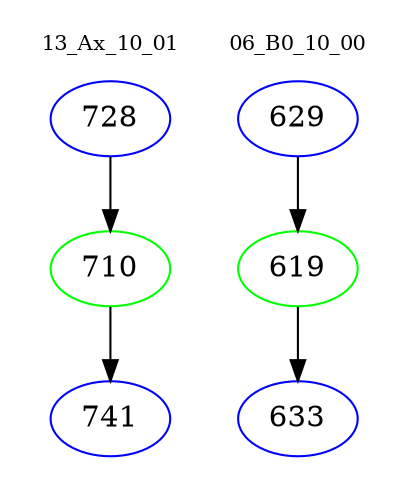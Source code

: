 digraph{
subgraph cluster_0 {
color = white
label = "13_Ax_10_01";
fontsize=10;
T0_728 [label="728", color="blue"]
T0_728 -> T0_710 [color="black"]
T0_710 [label="710", color="green"]
T0_710 -> T0_741 [color="black"]
T0_741 [label="741", color="blue"]
}
subgraph cluster_1 {
color = white
label = "06_B0_10_00";
fontsize=10;
T1_629 [label="629", color="blue"]
T1_629 -> T1_619 [color="black"]
T1_619 [label="619", color="green"]
T1_619 -> T1_633 [color="black"]
T1_633 [label="633", color="blue"]
}
}
